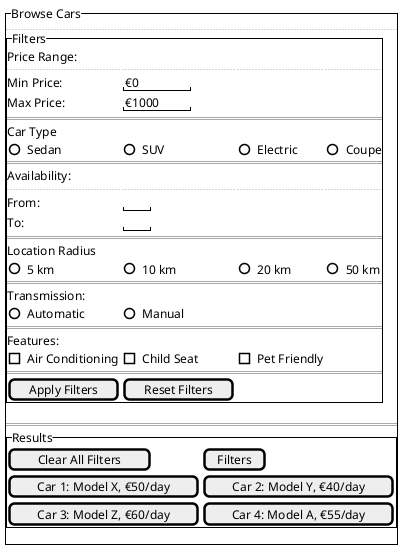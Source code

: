 @startsalt
{^"Browse Cars"
  ..
  {^"Filters"
    Price Range:
    ..|..|..|..
    Min Price: | "€0      "
    Max Price: | "€1000   "
    == | == | == | ==
    Car Type
    () Sedan | () SUV | () Electric | () Coupe
    == | == | == | ==
    Availability:
    ..|..|..|..
    From: | "   "
    To: | "   "
    == | == | == | ==
    Location Radius
    ( ) 5 km | ( ) 10 km | ( ) 20 km | ( ) 50 km
    == | == | == | ==
    Transmission:
    ( ) Automatic | ( ) Manual
    == | == | == | ==
    Features:
    [] Air Conditioning | [] Child Seat | [] Pet Friendly
    == | == | == | ==
    [Apply Filters] | [Reset Filters]
  }
  ==
  {^"Results"
    [Clear All Filters] | [Filters]
      [Car 1: Model X, €50/day] | [Car 2: Model Y, €40/day]
      [Car 3: Model Z, €60/day] | [Car 4: Model A, €55/day]
  }
}
@endsalt